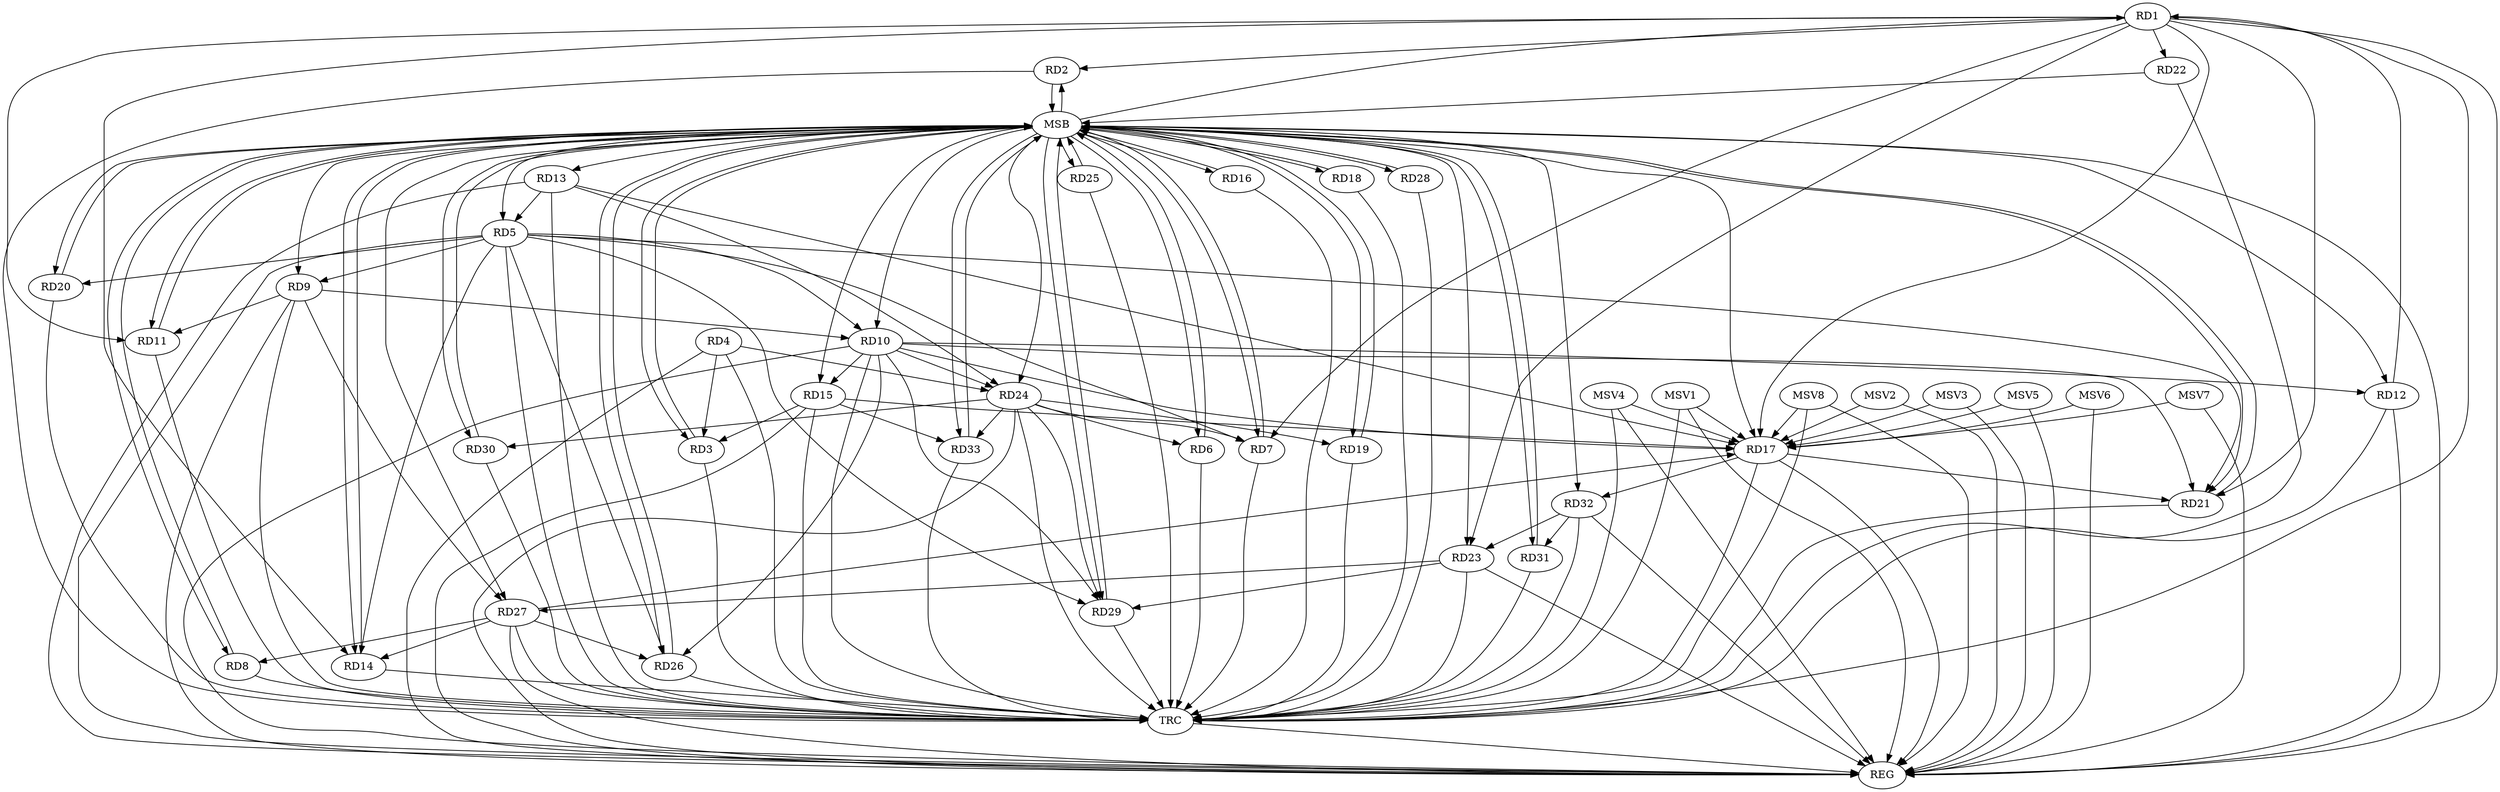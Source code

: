 strict digraph G {
  RD1 [ label="RD1" ];
  RD2 [ label="RD2" ];
  RD3 [ label="RD3" ];
  RD4 [ label="RD4" ];
  RD5 [ label="RD5" ];
  RD6 [ label="RD6" ];
  RD7 [ label="RD7" ];
  RD8 [ label="RD8" ];
  RD9 [ label="RD9" ];
  RD10 [ label="RD10" ];
  RD11 [ label="RD11" ];
  RD12 [ label="RD12" ];
  RD13 [ label="RD13" ];
  RD14 [ label="RD14" ];
  RD15 [ label="RD15" ];
  RD16 [ label="RD16" ];
  RD17 [ label="RD17" ];
  RD18 [ label="RD18" ];
  RD19 [ label="RD19" ];
  RD20 [ label="RD20" ];
  RD21 [ label="RD21" ];
  RD22 [ label="RD22" ];
  RD23 [ label="RD23" ];
  RD24 [ label="RD24" ];
  RD25 [ label="RD25" ];
  RD26 [ label="RD26" ];
  RD27 [ label="RD27" ];
  RD28 [ label="RD28" ];
  RD29 [ label="RD29" ];
  RD30 [ label="RD30" ];
  RD31 [ label="RD31" ];
  RD32 [ label="RD32" ];
  RD33 [ label="RD33" ];
  REG [ label="REG" ];
  MSB [ label="MSB" ];
  TRC [ label="TRC" ];
  MSV1 [ label="MSV1" ];
  MSV2 [ label="MSV2" ];
  MSV3 [ label="MSV3" ];
  MSV4 [ label="MSV4" ];
  MSV5 [ label="MSV5" ];
  MSV6 [ label="MSV6" ];
  MSV7 [ label="MSV7" ];
  MSV8 [ label="MSV8" ];
  RD1 -> RD2;
  RD1 -> RD7;
  RD1 -> RD11;
  RD12 -> RD1;
  RD1 -> RD14;
  RD1 -> RD17;
  RD1 -> RD21;
  RD1 -> RD22;
  RD1 -> RD23;
  RD4 -> RD3;
  RD15 -> RD3;
  RD4 -> RD24;
  RD5 -> RD7;
  RD5 -> RD9;
  RD5 -> RD10;
  RD13 -> RD5;
  RD5 -> RD14;
  RD5 -> RD20;
  RD5 -> RD21;
  RD5 -> RD26;
  RD5 -> RD29;
  RD24 -> RD6;
  RD24 -> RD7;
  RD27 -> RD8;
  RD9 -> RD10;
  RD9 -> RD11;
  RD9 -> RD27;
  RD10 -> RD12;
  RD10 -> RD15;
  RD10 -> RD17;
  RD10 -> RD21;
  RD10 -> RD24;
  RD10 -> RD26;
  RD10 -> RD29;
  RD13 -> RD17;
  RD13 -> RD24;
  RD27 -> RD14;
  RD15 -> RD17;
  RD15 -> RD33;
  RD17 -> RD21;
  RD27 -> RD17;
  RD17 -> RD32;
  RD24 -> RD19;
  RD23 -> RD27;
  RD23 -> RD29;
  RD32 -> RD23;
  RD24 -> RD29;
  RD24 -> RD30;
  RD24 -> RD33;
  RD27 -> RD26;
  RD32 -> RD31;
  RD1 -> REG;
  RD4 -> REG;
  RD5 -> REG;
  RD9 -> REG;
  RD10 -> REG;
  RD12 -> REG;
  RD13 -> REG;
  RD15 -> REG;
  RD17 -> REG;
  RD23 -> REG;
  RD24 -> REG;
  RD27 -> REG;
  RD32 -> REG;
  RD2 -> MSB;
  MSB -> RD28;
  MSB -> RD31;
  MSB -> REG;
  RD3 -> MSB;
  MSB -> RD5;
  MSB -> RD8;
  MSB -> RD9;
  RD6 -> MSB;
  MSB -> RD7;
  MSB -> RD25;
  RD7 -> MSB;
  MSB -> RD1;
  MSB -> RD6;
  MSB -> RD13;
  MSB -> RD18;
  MSB -> RD32;
  RD8 -> MSB;
  MSB -> RD14;
  MSB -> RD30;
  RD11 -> MSB;
  MSB -> RD2;
  MSB -> RD12;
  MSB -> RD29;
  RD14 -> MSB;
  MSB -> RD3;
  MSB -> RD27;
  RD16 -> MSB;
  RD18 -> MSB;
  MSB -> RD21;
  RD19 -> MSB;
  RD20 -> MSB;
  MSB -> RD15;
  MSB -> RD17;
  MSB -> RD26;
  RD21 -> MSB;
  MSB -> RD10;
  RD22 -> MSB;
  MSB -> RD20;
  RD25 -> MSB;
  RD26 -> MSB;
  MSB -> RD19;
  RD28 -> MSB;
  MSB -> RD16;
  MSB -> RD24;
  RD29 -> MSB;
  MSB -> RD23;
  RD30 -> MSB;
  MSB -> RD33;
  RD31 -> MSB;
  MSB -> RD11;
  RD33 -> MSB;
  RD1 -> TRC;
  RD2 -> TRC;
  RD3 -> TRC;
  RD4 -> TRC;
  RD5 -> TRC;
  RD6 -> TRC;
  RD7 -> TRC;
  RD8 -> TRC;
  RD9 -> TRC;
  RD10 -> TRC;
  RD11 -> TRC;
  RD12 -> TRC;
  RD13 -> TRC;
  RD14 -> TRC;
  RD15 -> TRC;
  RD16 -> TRC;
  RD17 -> TRC;
  RD18 -> TRC;
  RD19 -> TRC;
  RD20 -> TRC;
  RD21 -> TRC;
  RD22 -> TRC;
  RD23 -> TRC;
  RD24 -> TRC;
  RD25 -> TRC;
  RD26 -> TRC;
  RD27 -> TRC;
  RD28 -> TRC;
  RD29 -> TRC;
  RD30 -> TRC;
  RD31 -> TRC;
  RD32 -> TRC;
  RD33 -> TRC;
  TRC -> REG;
  MSV1 -> RD17;
  MSV2 -> RD17;
  MSV3 -> RD17;
  MSV4 -> RD17;
  MSV5 -> RD17;
  MSV6 -> RD17;
  MSV1 -> REG;
  MSV1 -> TRC;
  MSV2 -> REG;
  MSV3 -> REG;
  MSV4 -> REG;
  MSV4 -> TRC;
  MSV5 -> REG;
  MSV6 -> REG;
  MSV7 -> RD17;
  MSV7 -> REG;
  MSV8 -> RD17;
  MSV8 -> REG;
  MSV8 -> TRC;
}
